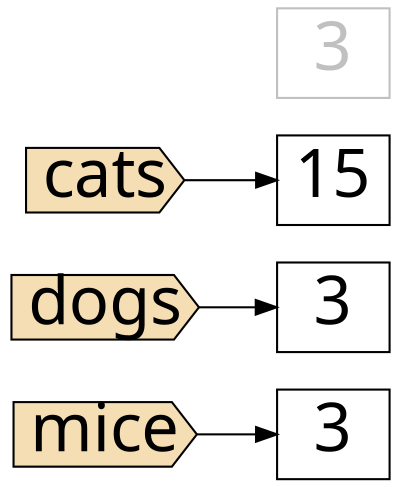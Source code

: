 digraph G {
    graph [ rankdir=LR ]
    node  [ shape=box, fontname="PT Mono", fontsize=32 ]

    mice  [ shape=cds, style=filled, fillcolor=wheat ]
    mice3 [ label=3 ]
    mice -> mice3

    dogs  [ shape=cds, style=filled, fillcolor=wheat ]
    dogs3 [ label=3 ]
    dogs -> dogs3

    none -> cats3 [ style=invis ]
    none [ style=invis ]

    cats  [ shape=cds, style=filled, fillcolor=wheat ]
    cats -> 15

    cats3 [ fontcolor=grey, color=grey, label="3" ]
    cats -> cats3 [ style=invis ]
}
